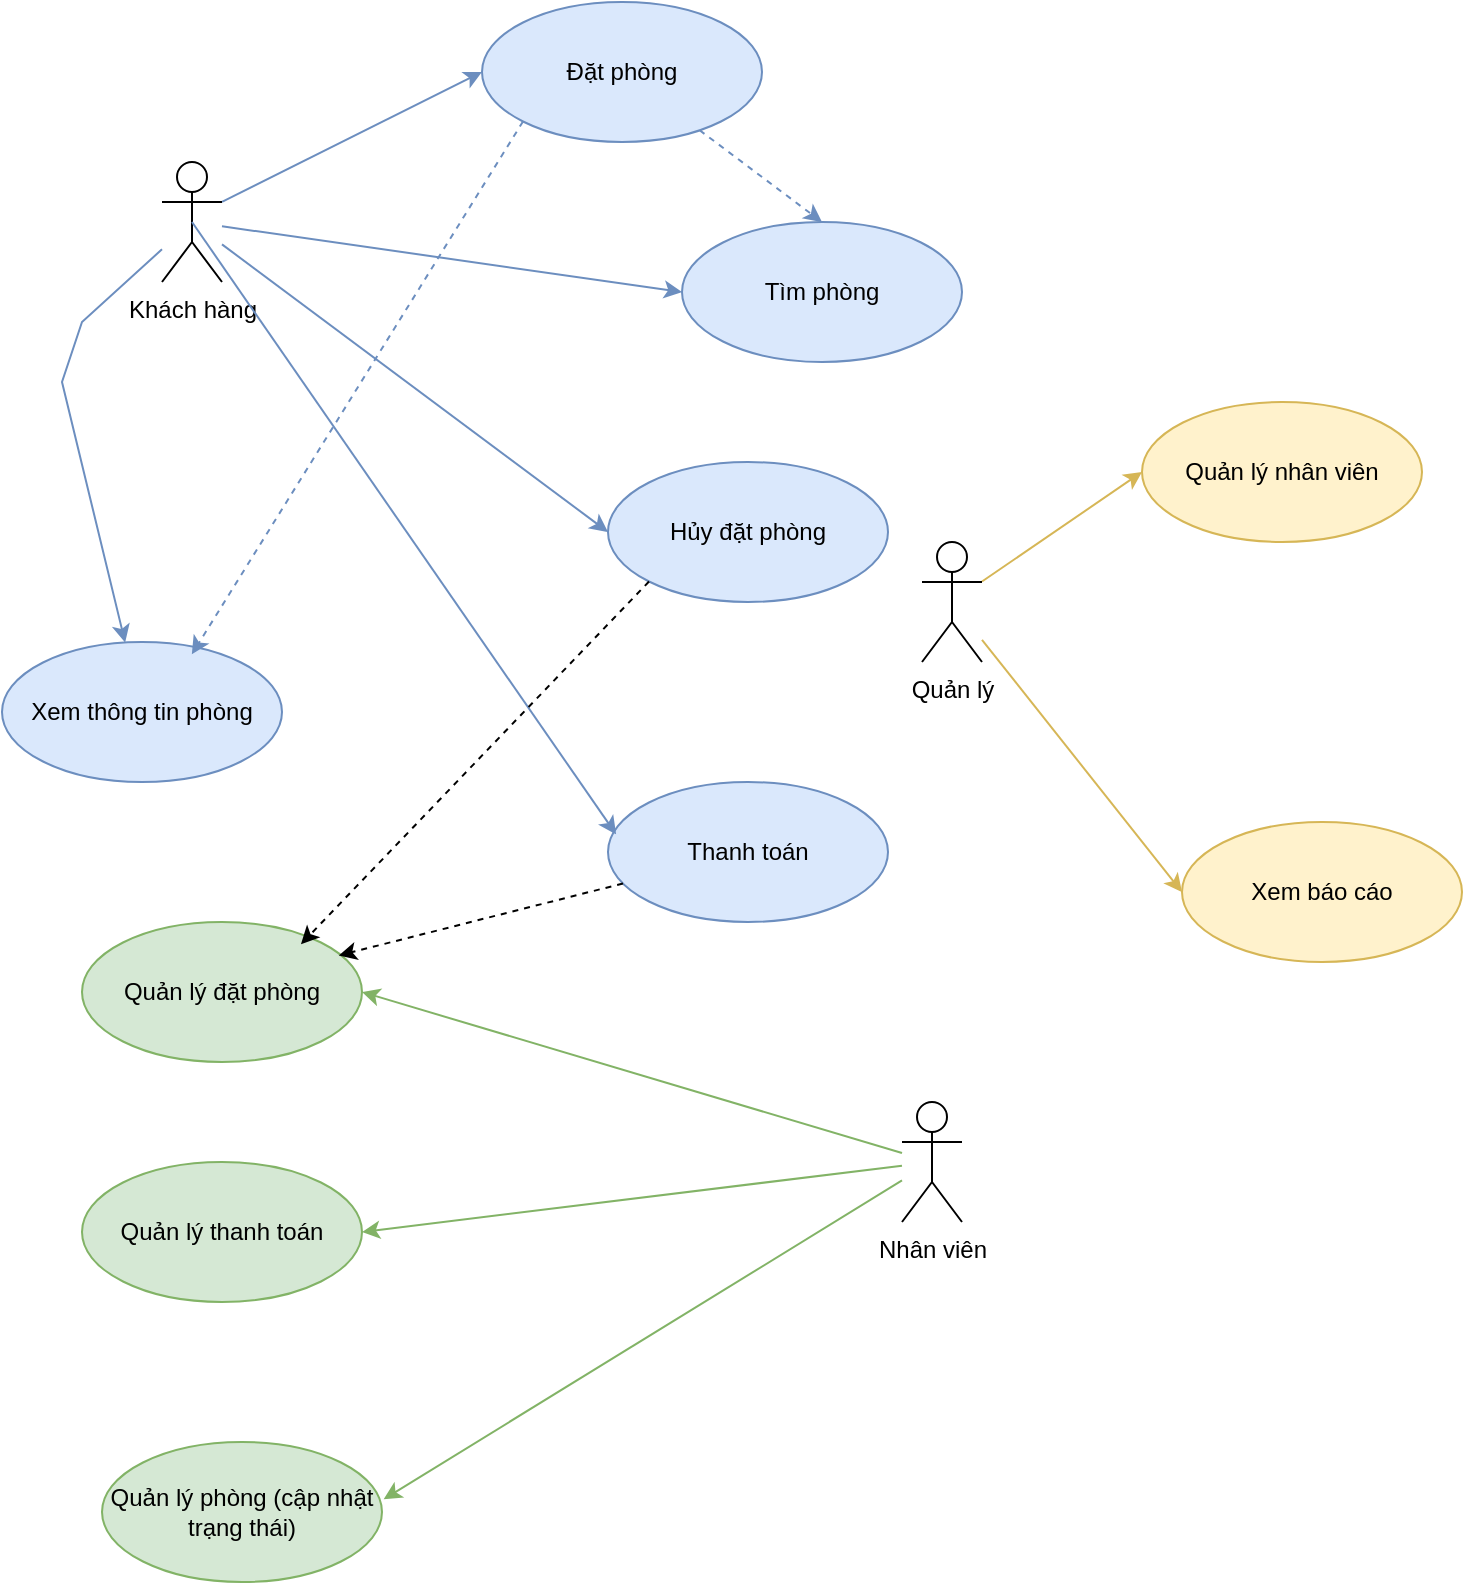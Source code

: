 <mxfile version="27.0.5">
  <diagram id="rfwBcuDWX9CCavypN6-m" name="Trang-2">
    <mxGraphModel dx="1226" dy="661" grid="1" gridSize="10" guides="1" tooltips="1" connect="1" arrows="1" fold="1" page="1" pageScale="1" pageWidth="827" pageHeight="1169" math="0" shadow="0">
      <root>
        <mxCell id="0" />
        <mxCell id="1" parent="0" />
        <mxCell id="3ECiJDKW1C9SmvHT0A6R-30" style="rounded=0;orthogonalLoop=1;jettySize=auto;html=1;entryX=0.5;entryY=0;entryDx=0;entryDy=0;dashed=1;fillColor=#dae8fc;strokeColor=#6c8ebf;" edge="1" parent="1" source="3ECiJDKW1C9SmvHT0A6R-2" target="3ECiJDKW1C9SmvHT0A6R-28">
          <mxGeometry relative="1" as="geometry" />
        </mxCell>
        <mxCell id="3ECiJDKW1C9SmvHT0A6R-2" value="&lt;p style=&quot;white-space-collapse: preserve;&quot; dir=&quot;auto&quot;&gt;Đặt phòng&lt;/p&gt;" style="ellipse;whiteSpace=wrap;html=1;fillColor=#dae8fc;strokeColor=#6c8ebf;" vertex="1" parent="1">
          <mxGeometry x="280" y="110" width="140" height="70" as="geometry" />
        </mxCell>
        <mxCell id="3ECiJDKW1C9SmvHT0A6R-3" value="&lt;p style=&quot;white-space-collapse: preserve;&quot; dir=&quot;auto&quot;&gt;Hủy đặt phòng&lt;/p&gt;" style="ellipse;whiteSpace=wrap;html=1;fillColor=#dae8fc;strokeColor=#6c8ebf;" vertex="1" parent="1">
          <mxGeometry x="343" y="340" width="140" height="70" as="geometry" />
        </mxCell>
        <mxCell id="3ECiJDKW1C9SmvHT0A6R-4" value="&lt;p style=&quot;white-space-collapse: preserve;&quot; dir=&quot;auto&quot;&gt;Thanh toán&lt;/p&gt;" style="ellipse;whiteSpace=wrap;html=1;fillColor=#dae8fc;strokeColor=#6c8ebf;" vertex="1" parent="1">
          <mxGeometry x="343" y="500" width="140" height="70" as="geometry" />
        </mxCell>
        <mxCell id="3ECiJDKW1C9SmvHT0A6R-5" value="&lt;p style=&quot;white-space-collapse: preserve;&quot; dir=&quot;auto&quot;&gt;Xem thông tin phòng&lt;/p&gt;" style="ellipse;whiteSpace=wrap;html=1;fillColor=#dae8fc;strokeColor=#6c8ebf;" vertex="1" parent="1">
          <mxGeometry x="40" y="430" width="140" height="70" as="geometry" />
        </mxCell>
        <mxCell id="3ECiJDKW1C9SmvHT0A6R-6" value="&lt;p style=&quot;white-space-collapse: preserve;&quot; dir=&quot;auto&quot;&gt;Quản lý phòng (cập nhật trạng thái)&lt;/p&gt;" style="ellipse;whiteSpace=wrap;html=1;fillColor=#d5e8d4;strokeColor=#82b366;" vertex="1" parent="1">
          <mxGeometry x="90" y="830" width="140" height="70" as="geometry" />
        </mxCell>
        <mxCell id="3ECiJDKW1C9SmvHT0A6R-7" value="&lt;p style=&quot;white-space-collapse: preserve;&quot; dir=&quot;auto&quot;&gt;Quản lý thanh toán&lt;/p&gt;" style="ellipse;whiteSpace=wrap;html=1;fillColor=#d5e8d4;strokeColor=#82b366;" vertex="1" parent="1">
          <mxGeometry x="80" y="690" width="140" height="70" as="geometry" />
        </mxCell>
        <mxCell id="3ECiJDKW1C9SmvHT0A6R-8" value="&lt;p style=&quot;white-space-collapse: preserve;&quot; dir=&quot;auto&quot;&gt;Quản lý đặt phòng&lt;/p&gt;" style="ellipse;whiteSpace=wrap;html=1;fillColor=#d5e8d4;strokeColor=#82b366;" vertex="1" parent="1">
          <mxGeometry x="80" y="570" width="140" height="70" as="geometry" />
        </mxCell>
        <mxCell id="3ECiJDKW1C9SmvHT0A6R-10" value="&lt;p style=&quot;white-space-collapse: preserve;&quot; dir=&quot;auto&quot;&gt;Quản lý nhân viên&lt;/p&gt;" style="ellipse;whiteSpace=wrap;html=1;fillColor=#fff2cc;strokeColor=#d6b656;" vertex="1" parent="1">
          <mxGeometry x="610" y="310" width="140" height="70" as="geometry" />
        </mxCell>
        <mxCell id="3ECiJDKW1C9SmvHT0A6R-11" value="&lt;p style=&quot;white-space-collapse: preserve;&quot; dir=&quot;auto&quot;&gt;Xem báo cáo&lt;/p&gt;" style="ellipse;whiteSpace=wrap;html=1;fillColor=#fff2cc;strokeColor=#d6b656;" vertex="1" parent="1">
          <mxGeometry x="630" y="520" width="140" height="70" as="geometry" />
        </mxCell>
        <mxCell id="3ECiJDKW1C9SmvHT0A6R-15" style="rounded=0;orthogonalLoop=1;jettySize=auto;html=1;exitX=1;exitY=0.333;exitDx=0;exitDy=0;exitPerimeter=0;entryX=0;entryY=0.5;entryDx=0;entryDy=0;fillColor=#dae8fc;strokeColor=#6c8ebf;" edge="1" parent="1" source="3ECiJDKW1C9SmvHT0A6R-12" target="3ECiJDKW1C9SmvHT0A6R-2">
          <mxGeometry relative="1" as="geometry">
            <Array as="points" />
          </mxGeometry>
        </mxCell>
        <mxCell id="3ECiJDKW1C9SmvHT0A6R-16" style="rounded=0;orthogonalLoop=1;jettySize=auto;html=1;entryX=0;entryY=0.5;entryDx=0;entryDy=0;fillColor=#dae8fc;strokeColor=#6c8ebf;" edge="1" parent="1" source="3ECiJDKW1C9SmvHT0A6R-12" target="3ECiJDKW1C9SmvHT0A6R-3">
          <mxGeometry relative="1" as="geometry" />
        </mxCell>
        <mxCell id="3ECiJDKW1C9SmvHT0A6R-18" style="rounded=0;orthogonalLoop=1;jettySize=auto;html=1;fillColor=#dae8fc;strokeColor=#6c8ebf;" edge="1" parent="1" source="3ECiJDKW1C9SmvHT0A6R-12" target="3ECiJDKW1C9SmvHT0A6R-5">
          <mxGeometry relative="1" as="geometry">
            <Array as="points">
              <mxPoint x="80" y="270" />
              <mxPoint x="70" y="300" />
            </Array>
          </mxGeometry>
        </mxCell>
        <mxCell id="3ECiJDKW1C9SmvHT0A6R-29" style="rounded=0;orthogonalLoop=1;jettySize=auto;html=1;entryX=0;entryY=0.5;entryDx=0;entryDy=0;fillColor=#dae8fc;strokeColor=#6c8ebf;" edge="1" parent="1" source="3ECiJDKW1C9SmvHT0A6R-12" target="3ECiJDKW1C9SmvHT0A6R-28">
          <mxGeometry relative="1" as="geometry" />
        </mxCell>
        <mxCell id="3ECiJDKW1C9SmvHT0A6R-12" value="Khách hàng&lt;div&gt;&lt;br&gt;&lt;/div&gt;" style="shape=umlActor;verticalLabelPosition=bottom;verticalAlign=top;html=1;" vertex="1" parent="1">
          <mxGeometry x="120" y="190" width="30" height="60" as="geometry" />
        </mxCell>
        <mxCell id="3ECiJDKW1C9SmvHT0A6R-19" style="rounded=0;orthogonalLoop=1;jettySize=auto;html=1;entryX=1;entryY=0.5;entryDx=0;entryDy=0;fillColor=#d5e8d4;strokeColor=#82b366;" edge="1" parent="1" source="3ECiJDKW1C9SmvHT0A6R-13" target="3ECiJDKW1C9SmvHT0A6R-8">
          <mxGeometry relative="1" as="geometry" />
        </mxCell>
        <mxCell id="3ECiJDKW1C9SmvHT0A6R-20" style="rounded=0;orthogonalLoop=1;jettySize=auto;html=1;entryX=1;entryY=0.5;entryDx=0;entryDy=0;fillColor=#d5e8d4;strokeColor=#82b366;" edge="1" parent="1" source="3ECiJDKW1C9SmvHT0A6R-13" target="3ECiJDKW1C9SmvHT0A6R-7">
          <mxGeometry relative="1" as="geometry" />
        </mxCell>
        <mxCell id="3ECiJDKW1C9SmvHT0A6R-13" value="&lt;div&gt;Nhân viên&lt;br&gt;&lt;br&gt;&lt;/div&gt;" style="shape=umlActor;verticalLabelPosition=bottom;verticalAlign=top;html=1;" vertex="1" parent="1">
          <mxGeometry x="490" y="660" width="30" height="60" as="geometry" />
        </mxCell>
        <mxCell id="3ECiJDKW1C9SmvHT0A6R-23" style="rounded=0;orthogonalLoop=1;jettySize=auto;html=1;entryX=0;entryY=0.5;entryDx=0;entryDy=0;fillColor=#fff2cc;strokeColor=#d6b656;" edge="1" parent="1" source="3ECiJDKW1C9SmvHT0A6R-14" target="3ECiJDKW1C9SmvHT0A6R-10">
          <mxGeometry relative="1" as="geometry" />
        </mxCell>
        <mxCell id="3ECiJDKW1C9SmvHT0A6R-24" style="rounded=0;orthogonalLoop=1;jettySize=auto;html=1;entryX=0;entryY=0.5;entryDx=0;entryDy=0;fillColor=#fff2cc;strokeColor=#d6b656;" edge="1" parent="1" source="3ECiJDKW1C9SmvHT0A6R-14" target="3ECiJDKW1C9SmvHT0A6R-11">
          <mxGeometry relative="1" as="geometry" />
        </mxCell>
        <mxCell id="3ECiJDKW1C9SmvHT0A6R-14" value="&lt;div&gt;Quản lý&lt;br&gt;&lt;br&gt;&lt;/div&gt;" style="shape=umlActor;verticalLabelPosition=bottom;verticalAlign=top;html=1;" vertex="1" parent="1">
          <mxGeometry x="500" y="380" width="30" height="60" as="geometry" />
        </mxCell>
        <mxCell id="3ECiJDKW1C9SmvHT0A6R-17" style="rounded=0;orthogonalLoop=1;jettySize=auto;html=1;entryX=0.029;entryY=0.374;entryDx=0;entryDy=0;entryPerimeter=0;exitX=0.5;exitY=0.5;exitDx=0;exitDy=0;exitPerimeter=0;fillColor=#dae8fc;strokeColor=#6c8ebf;" edge="1" parent="1" source="3ECiJDKW1C9SmvHT0A6R-12" target="3ECiJDKW1C9SmvHT0A6R-4">
          <mxGeometry relative="1" as="geometry">
            <mxPoint x="160" y="230" as="sourcePoint" />
          </mxGeometry>
        </mxCell>
        <mxCell id="3ECiJDKW1C9SmvHT0A6R-21" style="rounded=0;orthogonalLoop=1;jettySize=auto;html=1;entryX=1.006;entryY=0.409;entryDx=0;entryDy=0;entryPerimeter=0;fillColor=#d5e8d4;strokeColor=#82b366;" edge="1" parent="1" source="3ECiJDKW1C9SmvHT0A6R-13" target="3ECiJDKW1C9SmvHT0A6R-6">
          <mxGeometry relative="1" as="geometry" />
        </mxCell>
        <mxCell id="3ECiJDKW1C9SmvHT0A6R-25" style="rounded=0;orthogonalLoop=1;jettySize=auto;html=1;exitX=0;exitY=1;exitDx=0;exitDy=0;entryX=0.678;entryY=0.088;entryDx=0;entryDy=0;entryPerimeter=0;dashed=1;fillColor=#dae8fc;strokeColor=#6c8ebf;" edge="1" parent="1" source="3ECiJDKW1C9SmvHT0A6R-2" target="3ECiJDKW1C9SmvHT0A6R-5">
          <mxGeometry relative="1" as="geometry" />
        </mxCell>
        <mxCell id="3ECiJDKW1C9SmvHT0A6R-26" style="rounded=0;orthogonalLoop=1;jettySize=auto;html=1;entryX=0.917;entryY=0.239;entryDx=0;entryDy=0;entryPerimeter=0;dashed=1;" edge="1" parent="1" source="3ECiJDKW1C9SmvHT0A6R-4" target="3ECiJDKW1C9SmvHT0A6R-8">
          <mxGeometry relative="1" as="geometry" />
        </mxCell>
        <mxCell id="3ECiJDKW1C9SmvHT0A6R-27" style="rounded=0;orthogonalLoop=1;jettySize=auto;html=1;exitX=0;exitY=1;exitDx=0;exitDy=0;entryX=0.782;entryY=0.159;entryDx=0;entryDy=0;entryPerimeter=0;dashed=1;" edge="1" parent="1" source="3ECiJDKW1C9SmvHT0A6R-3" target="3ECiJDKW1C9SmvHT0A6R-8">
          <mxGeometry relative="1" as="geometry" />
        </mxCell>
        <mxCell id="3ECiJDKW1C9SmvHT0A6R-28" value="&lt;p style=&quot;white-space-collapse: preserve;&quot; dir=&quot;auto&quot;&gt;Tìm phòng&lt;/p&gt;" style="ellipse;whiteSpace=wrap;html=1;fillColor=#dae8fc;strokeColor=#6c8ebf;" vertex="1" parent="1">
          <mxGeometry x="380" y="220" width="140" height="70" as="geometry" />
        </mxCell>
      </root>
    </mxGraphModel>
  </diagram>
</mxfile>

